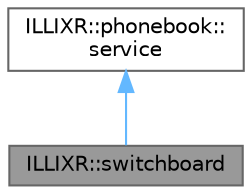 digraph "ILLIXR::switchboard"
{
 // LATEX_PDF_SIZE
  bgcolor="transparent";
  edge [fontname=Helvetica,fontsize=10,labelfontname=Helvetica,labelfontsize=10];
  node [fontname=Helvetica,fontsize=10,shape=box,height=0.2,width=0.4];
  Node1 [id="Node000001",label="ILLIXR::switchboard",height=0.2,width=0.4,color="gray40", fillcolor="grey60", style="filled", fontcolor="black",tooltip="A manager for typesafe, threadsafe, named event-streams (called topics)."];
  Node2 -> Node1 [id="edge1_Node000001_Node000002",dir="back",color="steelblue1",style="solid",tooltip=" "];
  Node2 [id="Node000002",label="ILLIXR::phonebook::\lservice",height=0.2,width=0.4,color="gray40", fillcolor="white", style="filled",URL="$classILLIXR_1_1phonebook_1_1service.html",tooltip="A 'service' that can be registered in the phonebook."];
}
